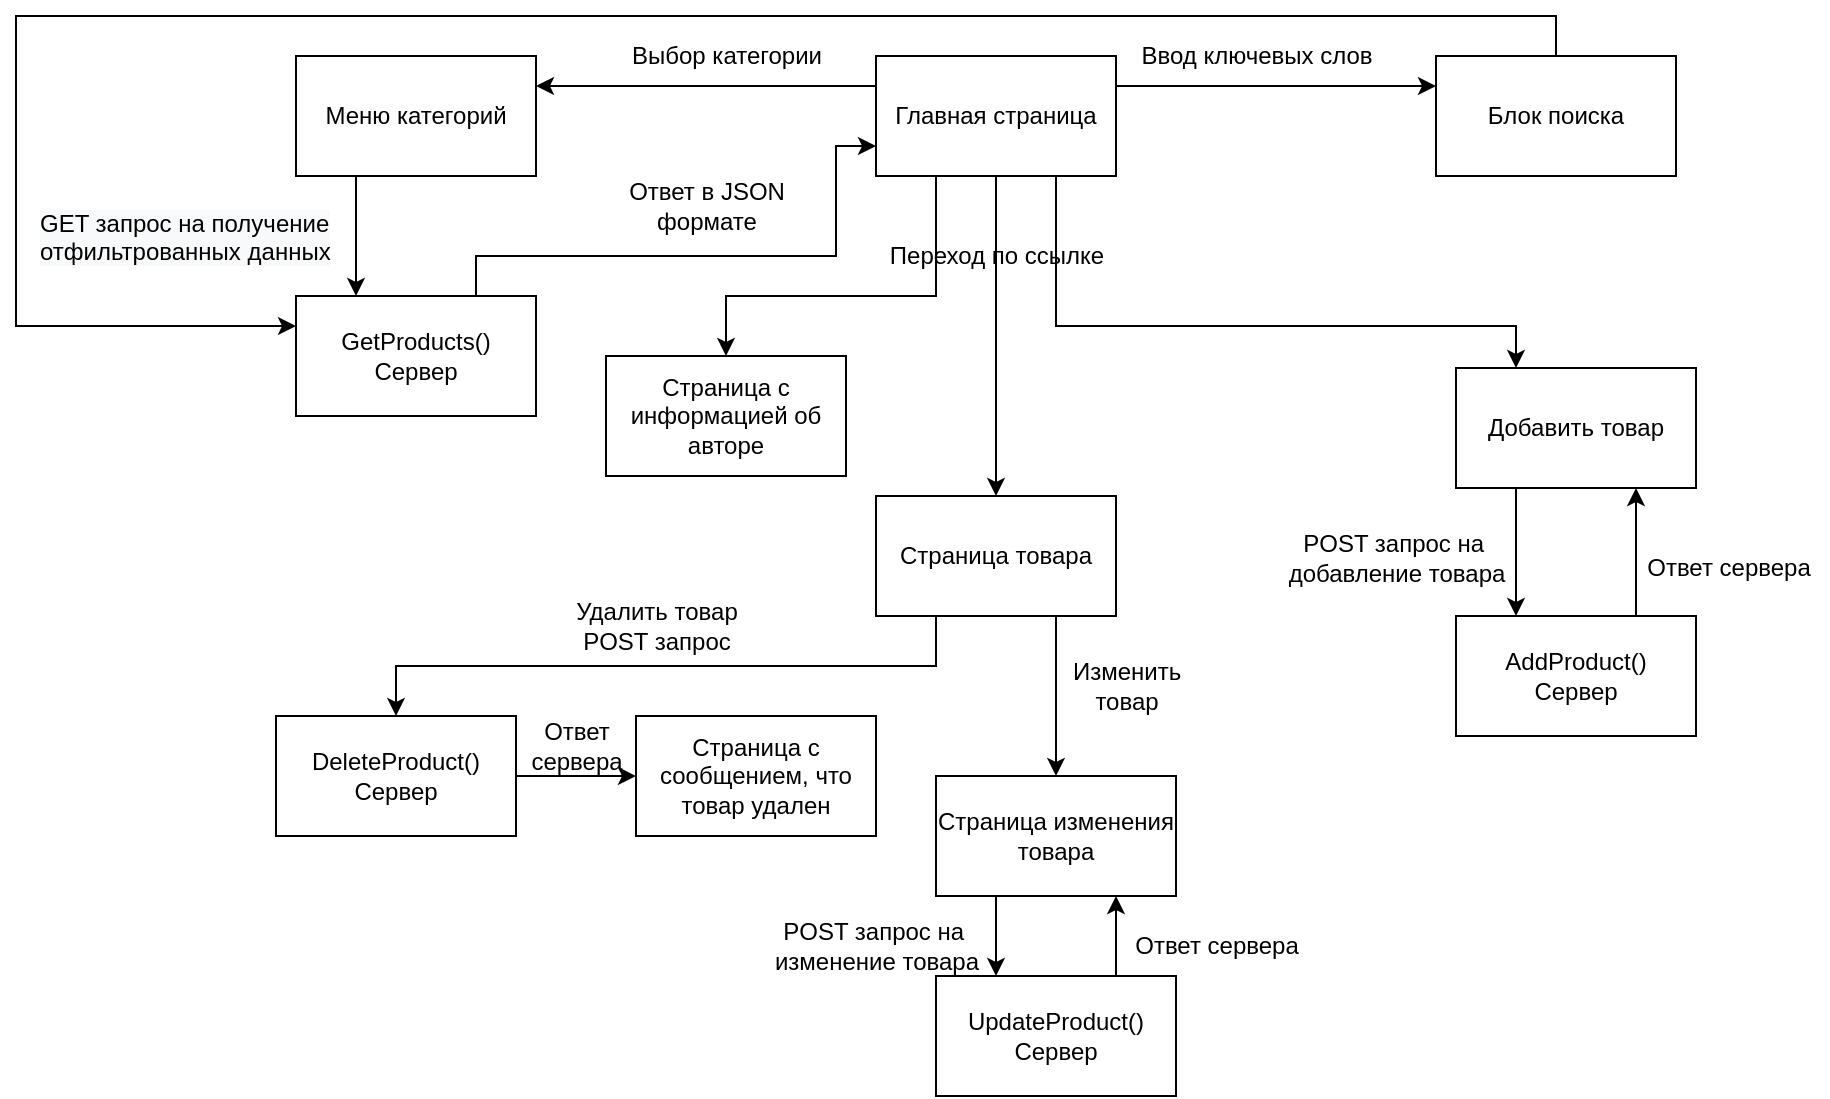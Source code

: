 <mxfile version="13.1.3" type="device"><diagram id="t45Dhyoi134vQA3ZzKPk" name="Page-1"><mxGraphModel dx="1422" dy="762" grid="1" gridSize="10" guides="1" tooltips="1" connect="1" arrows="1" fold="1" page="1" pageScale="1" pageWidth="1169" pageHeight="827" math="0" shadow="0"><root><mxCell id="0"/><mxCell id="1" parent="0"/><mxCell id="jMGd-ehOKHNFnBsLzqc--43" style="edgeStyle=orthogonalEdgeStyle;rounded=0;orthogonalLoop=1;jettySize=auto;html=1;exitX=0;exitY=0.25;exitDx=0;exitDy=0;entryX=1;entryY=0.25;entryDx=0;entryDy=0;" edge="1" parent="1" source="jMGd-ehOKHNFnBsLzqc--41" target="jMGd-ehOKHNFnBsLzqc--42"><mxGeometry relative="1" as="geometry"/></mxCell><mxCell id="jMGd-ehOKHNFnBsLzqc--48" style="edgeStyle=orthogonalEdgeStyle;rounded=0;orthogonalLoop=1;jettySize=auto;html=1;exitX=1;exitY=0.25;exitDx=0;exitDy=0;entryX=0;entryY=0.25;entryDx=0;entryDy=0;" edge="1" parent="1" source="jMGd-ehOKHNFnBsLzqc--41" target="jMGd-ehOKHNFnBsLzqc--47"><mxGeometry relative="1" as="geometry"/></mxCell><mxCell id="jMGd-ehOKHNFnBsLzqc--58" style="edgeStyle=orthogonalEdgeStyle;rounded=0;orthogonalLoop=1;jettySize=auto;html=1;exitX=0.5;exitY=1;exitDx=0;exitDy=0;entryX=0.5;entryY=0;entryDx=0;entryDy=0;" edge="1" parent="1" source="jMGd-ehOKHNFnBsLzqc--41" target="jMGd-ehOKHNFnBsLzqc--57"><mxGeometry relative="1" as="geometry"/></mxCell><mxCell id="jMGd-ehOKHNFnBsLzqc--62" style="edgeStyle=orthogonalEdgeStyle;rounded=0;orthogonalLoop=1;jettySize=auto;html=1;exitX=0.75;exitY=1;exitDx=0;exitDy=0;entryX=0.25;entryY=0;entryDx=0;entryDy=0;" edge="1" parent="1" source="jMGd-ehOKHNFnBsLzqc--41" target="jMGd-ehOKHNFnBsLzqc--60"><mxGeometry relative="1" as="geometry"><Array as="points"><mxPoint x="550" y="195"/><mxPoint x="780" y="195"/></Array></mxGeometry></mxCell><mxCell id="jMGd-ehOKHNFnBsLzqc--84" style="edgeStyle=orthogonalEdgeStyle;rounded=0;orthogonalLoop=1;jettySize=auto;html=1;exitX=0.25;exitY=1;exitDx=0;exitDy=0;entryX=0.5;entryY=0;entryDx=0;entryDy=0;" edge="1" parent="1" source="jMGd-ehOKHNFnBsLzqc--41" target="jMGd-ehOKHNFnBsLzqc--82"><mxGeometry relative="1" as="geometry"><Array as="points"><mxPoint x="490" y="180"/><mxPoint x="385" y="180"/></Array></mxGeometry></mxCell><mxCell id="jMGd-ehOKHNFnBsLzqc--41" value="Главная страница" style="rounded=0;whiteSpace=wrap;html=1;" vertex="1" parent="1"><mxGeometry x="460" y="60" width="120" height="60" as="geometry"/></mxCell><mxCell id="jMGd-ehOKHNFnBsLzqc--53" style="edgeStyle=orthogonalEdgeStyle;rounded=0;orthogonalLoop=1;jettySize=auto;html=1;exitX=0.25;exitY=1;exitDx=0;exitDy=0;entryX=0.25;entryY=0;entryDx=0;entryDy=0;" edge="1" parent="1" source="jMGd-ehOKHNFnBsLzqc--42" target="jMGd-ehOKHNFnBsLzqc--52"><mxGeometry relative="1" as="geometry"/></mxCell><mxCell id="jMGd-ehOKHNFnBsLzqc--42" value="Меню категорий" style="rounded=0;whiteSpace=wrap;html=1;" vertex="1" parent="1"><mxGeometry x="170" y="60" width="120" height="60" as="geometry"/></mxCell><mxCell id="jMGd-ehOKHNFnBsLzqc--44" value="Выбор категории&lt;br&gt;" style="text;html=1;align=center;verticalAlign=middle;resizable=0;points=[];autosize=1;" vertex="1" parent="1"><mxGeometry x="330" y="50" width="110" height="20" as="geometry"/></mxCell><mxCell id="jMGd-ehOKHNFnBsLzqc--46" value="Ответ в JSON&lt;br&gt;формате" style="text;html=1;align=center;verticalAlign=middle;resizable=0;points=[];autosize=1;" vertex="1" parent="1"><mxGeometry x="330" y="120" width="90" height="30" as="geometry"/></mxCell><mxCell id="jMGd-ehOKHNFnBsLzqc--56" style="edgeStyle=orthogonalEdgeStyle;rounded=0;orthogonalLoop=1;jettySize=auto;html=1;exitX=0.5;exitY=0;exitDx=0;exitDy=0;entryX=0;entryY=0.25;entryDx=0;entryDy=0;" edge="1" parent="1" source="jMGd-ehOKHNFnBsLzqc--47" target="jMGd-ehOKHNFnBsLzqc--52"><mxGeometry relative="1" as="geometry"><mxPoint x="100" y="60" as="targetPoint"/><Array as="points"><mxPoint x="800" y="40"/><mxPoint x="30" y="40"/><mxPoint x="30" y="195"/></Array></mxGeometry></mxCell><mxCell id="jMGd-ehOKHNFnBsLzqc--47" value="Блок поиска" style="rounded=0;whiteSpace=wrap;html=1;" vertex="1" parent="1"><mxGeometry x="740" y="60" width="120" height="60" as="geometry"/></mxCell><mxCell id="jMGd-ehOKHNFnBsLzqc--49" value="Ввод ключевых слов&lt;br&gt;" style="text;html=1;align=center;verticalAlign=middle;resizable=0;points=[];autosize=1;" vertex="1" parent="1"><mxGeometry x="585" y="50" width="130" height="20" as="geometry"/></mxCell><mxCell id="jMGd-ehOKHNFnBsLzqc--55" style="edgeStyle=orthogonalEdgeStyle;rounded=0;orthogonalLoop=1;jettySize=auto;html=1;exitX=0.75;exitY=0;exitDx=0;exitDy=0;entryX=0;entryY=0.75;entryDx=0;entryDy=0;" edge="1" parent="1" source="jMGd-ehOKHNFnBsLzqc--52" target="jMGd-ehOKHNFnBsLzqc--41"><mxGeometry relative="1" as="geometry"><Array as="points"><mxPoint x="260" y="160"/><mxPoint x="440" y="160"/><mxPoint x="440" y="105"/></Array></mxGeometry></mxCell><mxCell id="jMGd-ehOKHNFnBsLzqc--52" value="GetProducts()&lt;br&gt;Сервер" style="rounded=0;whiteSpace=wrap;html=1;" vertex="1" parent="1"><mxGeometry x="170" y="180" width="120" height="60" as="geometry"/></mxCell><mxCell id="jMGd-ehOKHNFnBsLzqc--54" value="&lt;!--StartFragment--&gt;&lt;span style=&quot;color: rgb(0, 0, 0); font-family: Helvetica; font-size: 12px; font-style: normal; font-variant-ligatures: normal; font-variant-caps: normal; font-weight: 400; letter-spacing: normal; orphans: 2; text-align: center; text-indent: 0px; text-transform: none; widows: 2; word-spacing: 0px; -webkit-text-stroke-width: 0px; background-color: rgb(248, 249, 250); text-decoration-style: initial; text-decoration-color: initial; float: none; display: inline !important;&quot;&gt;GET запрос на получение&lt;/span&gt;&lt;br style=&quot;color: rgb(0, 0, 0); font-family: Helvetica; font-size: 12px; font-style: normal; font-variant-ligatures: normal; font-variant-caps: normal; font-weight: 400; letter-spacing: normal; orphans: 2; text-align: center; text-indent: 0px; text-transform: none; widows: 2; word-spacing: 0px; -webkit-text-stroke-width: 0px; background-color: rgb(248, 249, 250); text-decoration-style: initial; text-decoration-color: initial;&quot;&gt;&lt;span style=&quot;color: rgb(0, 0, 0); font-family: Helvetica; font-size: 12px; font-style: normal; font-variant-ligatures: normal; font-variant-caps: normal; font-weight: 400; letter-spacing: normal; orphans: 2; text-align: center; text-indent: 0px; text-transform: none; widows: 2; word-spacing: 0px; -webkit-text-stroke-width: 0px; background-color: rgb(248, 249, 250); text-decoration-style: initial; text-decoration-color: initial; float: none; display: inline !important;&quot;&gt;отфильтрованных данных&lt;/span&gt;&lt;!--EndFragment--&gt;" style="text;whiteSpace=wrap;html=1;" vertex="1" parent="1"><mxGeometry x="40" y="130" width="170" height="40" as="geometry"/></mxCell><mxCell id="jMGd-ehOKHNFnBsLzqc--69" style="edgeStyle=orthogonalEdgeStyle;rounded=0;orthogonalLoop=1;jettySize=auto;html=1;exitX=0.25;exitY=1;exitDx=0;exitDy=0;entryX=0.5;entryY=0;entryDx=0;entryDy=0;" edge="1" parent="1" source="jMGd-ehOKHNFnBsLzqc--57" target="jMGd-ehOKHNFnBsLzqc--68"><mxGeometry relative="1" as="geometry"/></mxCell><mxCell id="jMGd-ehOKHNFnBsLzqc--75" style="edgeStyle=orthogonalEdgeStyle;rounded=0;orthogonalLoop=1;jettySize=auto;html=1;exitX=0.75;exitY=1;exitDx=0;exitDy=0;entryX=0.5;entryY=0;entryDx=0;entryDy=0;" edge="1" parent="1" source="jMGd-ehOKHNFnBsLzqc--57" target="jMGd-ehOKHNFnBsLzqc--74"><mxGeometry relative="1" as="geometry"/></mxCell><mxCell id="jMGd-ehOKHNFnBsLzqc--57" value="Страница товара" style="rounded=0;whiteSpace=wrap;html=1;" vertex="1" parent="1"><mxGeometry x="460" y="280" width="120" height="60" as="geometry"/></mxCell><mxCell id="jMGd-ehOKHNFnBsLzqc--59" value="Переход по ссылке" style="text;html=1;align=center;verticalAlign=middle;resizable=0;points=[];autosize=1;" vertex="1" parent="1"><mxGeometry x="460" y="150" width="120" height="20" as="geometry"/></mxCell><mxCell id="jMGd-ehOKHNFnBsLzqc--64" style="edgeStyle=orthogonalEdgeStyle;rounded=0;orthogonalLoop=1;jettySize=auto;html=1;exitX=0.25;exitY=1;exitDx=0;exitDy=0;entryX=0.25;entryY=0;entryDx=0;entryDy=0;" edge="1" parent="1" source="jMGd-ehOKHNFnBsLzqc--60" target="jMGd-ehOKHNFnBsLzqc--63"><mxGeometry relative="1" as="geometry"/></mxCell><mxCell id="jMGd-ehOKHNFnBsLzqc--60" value="Добавить товар" style="rounded=0;whiteSpace=wrap;html=1;" vertex="1" parent="1"><mxGeometry x="750" y="216" width="120" height="60" as="geometry"/></mxCell><mxCell id="jMGd-ehOKHNFnBsLzqc--66" style="edgeStyle=orthogonalEdgeStyle;rounded=0;orthogonalLoop=1;jettySize=auto;html=1;exitX=0.75;exitY=0;exitDx=0;exitDy=0;entryX=0.75;entryY=1;entryDx=0;entryDy=0;" edge="1" parent="1" source="jMGd-ehOKHNFnBsLzqc--63" target="jMGd-ehOKHNFnBsLzqc--60"><mxGeometry relative="1" as="geometry"/></mxCell><mxCell id="jMGd-ehOKHNFnBsLzqc--63" value="AddProduct()&lt;br&gt;Сервер" style="rounded=0;whiteSpace=wrap;html=1;" vertex="1" parent="1"><mxGeometry x="750" y="340" width="120" height="60" as="geometry"/></mxCell><mxCell id="jMGd-ehOKHNFnBsLzqc--65" value="POST запрос на&amp;nbsp;&lt;br&gt;добавление товара" style="text;html=1;align=center;verticalAlign=middle;resizable=0;points=[];autosize=1;" vertex="1" parent="1"><mxGeometry x="660" y="296" width="120" height="30" as="geometry"/></mxCell><mxCell id="jMGd-ehOKHNFnBsLzqc--67" value="Ответ сервера" style="text;html=1;align=center;verticalAlign=middle;resizable=0;points=[];autosize=1;" vertex="1" parent="1"><mxGeometry x="836" y="306" width="100" height="20" as="geometry"/></mxCell><mxCell id="jMGd-ehOKHNFnBsLzqc--72" style="edgeStyle=orthogonalEdgeStyle;rounded=0;orthogonalLoop=1;jettySize=auto;html=1;exitX=1;exitY=0.5;exitDx=0;exitDy=0;entryX=0;entryY=0.5;entryDx=0;entryDy=0;" edge="1" parent="1" source="jMGd-ehOKHNFnBsLzqc--68" target="jMGd-ehOKHNFnBsLzqc--71"><mxGeometry relative="1" as="geometry"/></mxCell><mxCell id="jMGd-ehOKHNFnBsLzqc--68" value="DeleteProduct()&lt;br&gt;Сервер" style="rounded=0;whiteSpace=wrap;html=1;" vertex="1" parent="1"><mxGeometry x="160" y="390" width="120" height="60" as="geometry"/></mxCell><mxCell id="jMGd-ehOKHNFnBsLzqc--70" value="Удалить товар&lt;br&gt;POST запрос" style="text;html=1;align=center;verticalAlign=middle;resizable=0;points=[];autosize=1;" vertex="1" parent="1"><mxGeometry x="300" y="330" width="100" height="30" as="geometry"/></mxCell><mxCell id="jMGd-ehOKHNFnBsLzqc--71" value="Страница с сообщением, что товар удален" style="rounded=0;whiteSpace=wrap;html=1;" vertex="1" parent="1"><mxGeometry x="340" y="390" width="120" height="60" as="geometry"/></mxCell><mxCell id="jMGd-ehOKHNFnBsLzqc--73" value="Ответ&lt;br&gt;сервера" style="text;html=1;align=center;verticalAlign=middle;resizable=0;points=[];autosize=1;" vertex="1" parent="1"><mxGeometry x="280" y="390" width="60" height="30" as="geometry"/></mxCell><mxCell id="jMGd-ehOKHNFnBsLzqc--78" style="edgeStyle=orthogonalEdgeStyle;rounded=0;orthogonalLoop=1;jettySize=auto;html=1;exitX=0.25;exitY=1;exitDx=0;exitDy=0;entryX=0.25;entryY=0;entryDx=0;entryDy=0;" edge="1" parent="1" source="jMGd-ehOKHNFnBsLzqc--74" target="jMGd-ehOKHNFnBsLzqc--77"><mxGeometry relative="1" as="geometry"/></mxCell><mxCell id="jMGd-ehOKHNFnBsLzqc--74" value="Страница изменения товара" style="rounded=0;whiteSpace=wrap;html=1;" vertex="1" parent="1"><mxGeometry x="490" y="420" width="120" height="60" as="geometry"/></mxCell><mxCell id="jMGd-ehOKHNFnBsLzqc--76" value="Изменить&lt;br&gt;товар" style="text;html=1;align=center;verticalAlign=middle;resizable=0;points=[];autosize=1;" vertex="1" parent="1"><mxGeometry x="550" y="360" width="70" height="30" as="geometry"/></mxCell><mxCell id="jMGd-ehOKHNFnBsLzqc--80" style="edgeStyle=orthogonalEdgeStyle;rounded=0;orthogonalLoop=1;jettySize=auto;html=1;exitX=0.75;exitY=0;exitDx=0;exitDy=0;entryX=0.75;entryY=1;entryDx=0;entryDy=0;" edge="1" parent="1" source="jMGd-ehOKHNFnBsLzqc--77" target="jMGd-ehOKHNFnBsLzqc--74"><mxGeometry relative="1" as="geometry"/></mxCell><mxCell id="jMGd-ehOKHNFnBsLzqc--77" value="UpdateProduct()&lt;br&gt;Сервер" style="rounded=0;whiteSpace=wrap;html=1;" vertex="1" parent="1"><mxGeometry x="490" y="520" width="120" height="60" as="geometry"/></mxCell><mxCell id="jMGd-ehOKHNFnBsLzqc--79" value="POST запрос на&amp;nbsp;&lt;br&gt;изменение товара" style="text;html=1;align=center;verticalAlign=middle;resizable=0;points=[];autosize=1;" vertex="1" parent="1"><mxGeometry x="400" y="490" width="120" height="30" as="geometry"/></mxCell><mxCell id="jMGd-ehOKHNFnBsLzqc--81" value="Ответ сервера" style="text;html=1;align=center;verticalAlign=middle;resizable=0;points=[];autosize=1;" vertex="1" parent="1"><mxGeometry x="580" y="495" width="100" height="20" as="geometry"/></mxCell><mxCell id="jMGd-ehOKHNFnBsLzqc--82" value="Страница с информацией об авторе" style="rounded=0;whiteSpace=wrap;html=1;" vertex="1" parent="1"><mxGeometry x="325" y="210" width="120" height="60" as="geometry"/></mxCell></root></mxGraphModel></diagram></mxfile>